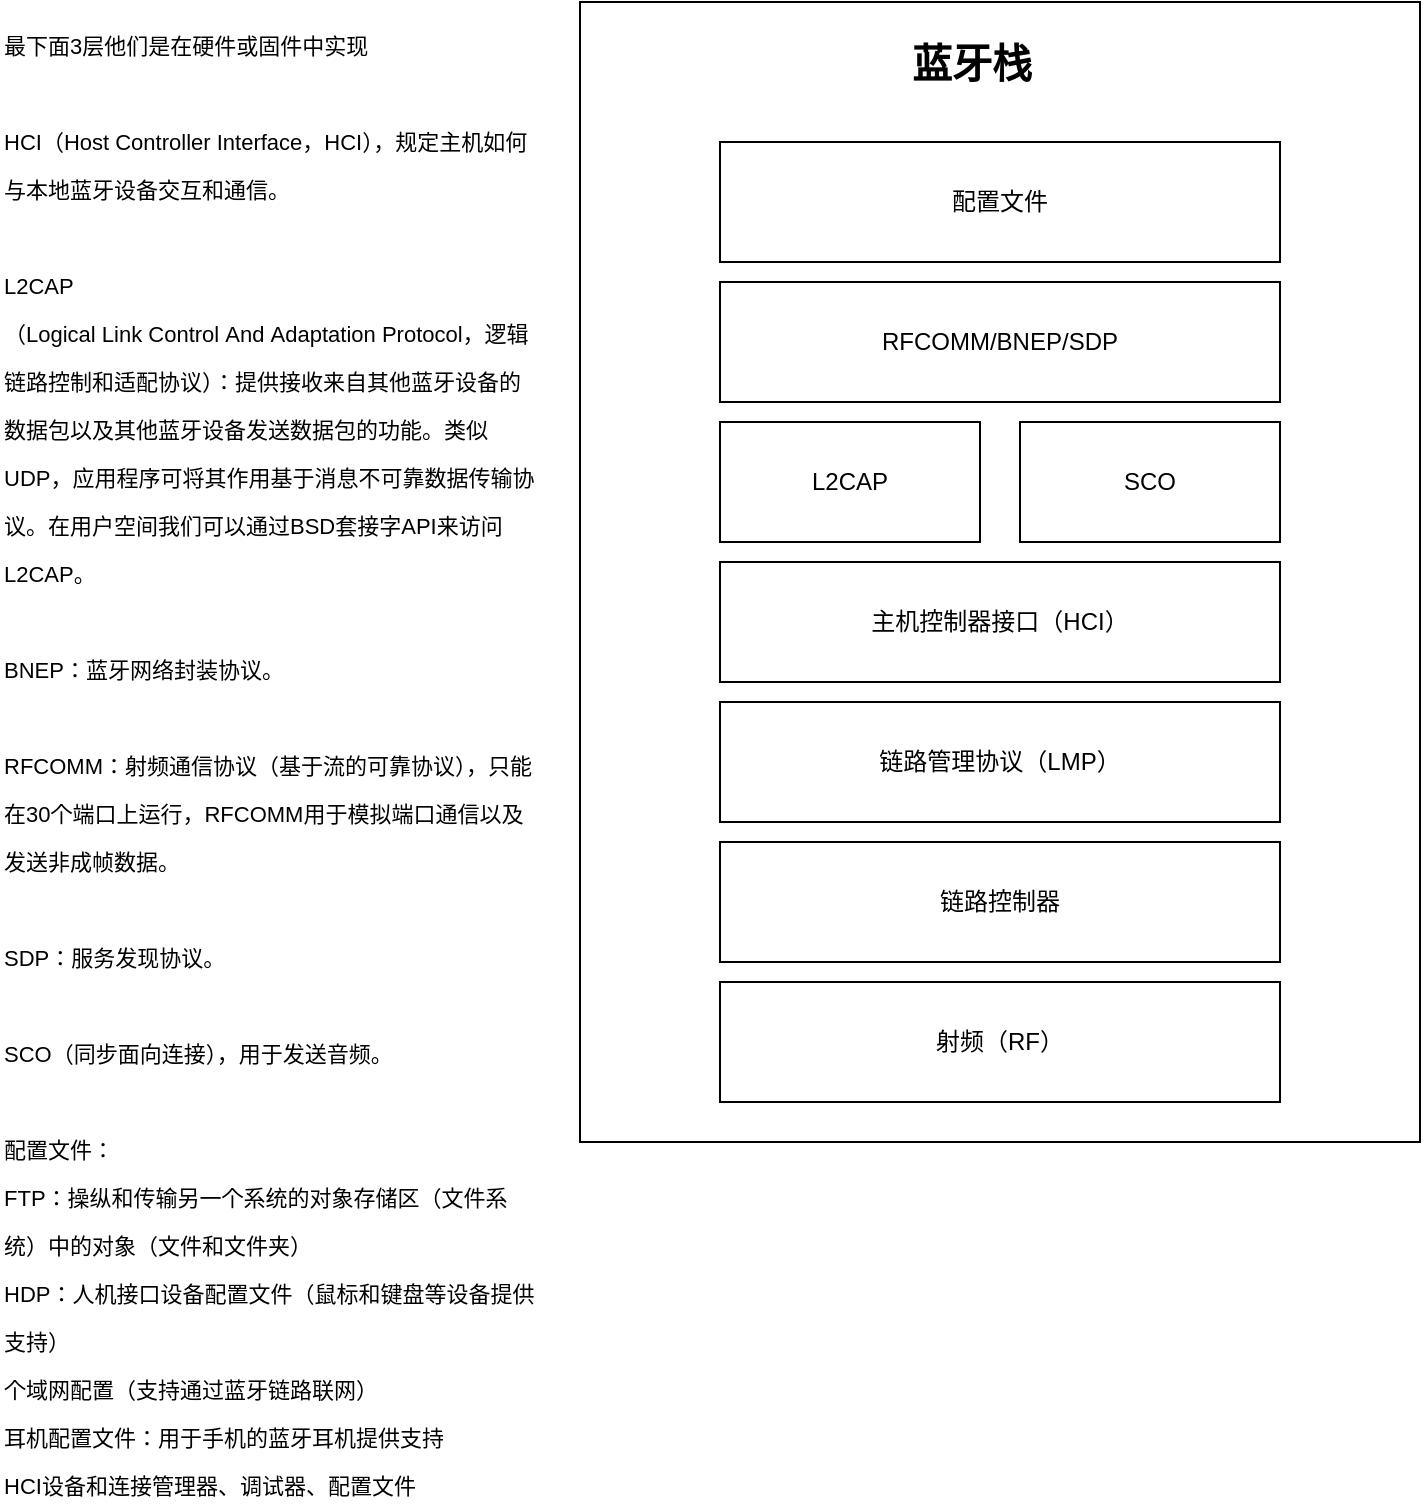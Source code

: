 <mxfile version="14.8.6" type="github">
  <diagram id="i0D8qsidWvd9m9EmJh0-" name="Page-1">
    <mxGraphModel dx="2012" dy="635" grid="1" gridSize="10" guides="1" tooltips="1" connect="1" arrows="1" fold="1" page="1" pageScale="1" pageWidth="827" pageHeight="1169" math="0" shadow="0">
      <root>
        <mxCell id="0" />
        <mxCell id="1" parent="0" />
        <mxCell id="9h3MYkcRP113lQjjTYI0-11" value="" style="rounded=0;whiteSpace=wrap;html=1;fontSize=20;" vertex="1" parent="1">
          <mxGeometry x="310" y="330" width="320" height="290" as="geometry" />
        </mxCell>
        <mxCell id="9h3MYkcRP113lQjjTYI0-10" value="" style="rounded=0;whiteSpace=wrap;html=1;fontSize=20;" vertex="1" parent="1">
          <mxGeometry x="250" y="60" width="420" height="570" as="geometry" />
        </mxCell>
        <mxCell id="9h3MYkcRP113lQjjTYI0-1" value="配置文件" style="rounded=0;whiteSpace=wrap;html=1;" vertex="1" parent="1">
          <mxGeometry x="320" y="130" width="280" height="60" as="geometry" />
        </mxCell>
        <mxCell id="9h3MYkcRP113lQjjTYI0-2" value="L2CAP" style="rounded=0;whiteSpace=wrap;html=1;" vertex="1" parent="1">
          <mxGeometry x="320" y="270" width="130" height="60" as="geometry" />
        </mxCell>
        <mxCell id="9h3MYkcRP113lQjjTYI0-3" value="SCO" style="rounded=0;whiteSpace=wrap;html=1;" vertex="1" parent="1">
          <mxGeometry x="470" y="270" width="130" height="60" as="geometry" />
        </mxCell>
        <mxCell id="9h3MYkcRP113lQjjTYI0-4" value="RFCOMM/BNEP/SDP" style="rounded=0;whiteSpace=wrap;html=1;" vertex="1" parent="1">
          <mxGeometry x="320" y="200" width="280" height="60" as="geometry" />
        </mxCell>
        <mxCell id="9h3MYkcRP113lQjjTYI0-5" value="主机控制器接口（HCI）" style="rounded=0;whiteSpace=wrap;html=1;" vertex="1" parent="1">
          <mxGeometry x="320" y="340" width="280" height="60" as="geometry" />
        </mxCell>
        <mxCell id="9h3MYkcRP113lQjjTYI0-6" value="链路管理协议（LMP）" style="rounded=0;whiteSpace=wrap;html=1;" vertex="1" parent="1">
          <mxGeometry x="320" y="410" width="280" height="60" as="geometry" />
        </mxCell>
        <mxCell id="9h3MYkcRP113lQjjTYI0-7" value="链路控制器&lt;br&gt;" style="rounded=0;whiteSpace=wrap;html=1;" vertex="1" parent="1">
          <mxGeometry x="320" y="480" width="280" height="60" as="geometry" />
        </mxCell>
        <mxCell id="9h3MYkcRP113lQjjTYI0-8" value="射频（RF）" style="rounded=0;whiteSpace=wrap;html=1;" vertex="1" parent="1">
          <mxGeometry x="320" y="550" width="280" height="60" as="geometry" />
        </mxCell>
        <mxCell id="9h3MYkcRP113lQjjTYI0-9" value="&lt;b style=&quot;font-size: 20px;&quot;&gt;蓝牙栈&lt;/b&gt;" style="text;html=1;strokeColor=none;fillColor=none;align=left;verticalAlign=middle;whiteSpace=wrap;rounded=0;fontSize=20;" vertex="1" parent="1">
          <mxGeometry x="414" y="70" width="90" height="40" as="geometry" />
        </mxCell>
        <mxCell id="9h3MYkcRP113lQjjTYI0-13" value="&lt;font style=&quot;font-size: 11px&quot;&gt;最下面3层他们是在硬件或固件中实现&lt;br&gt;&lt;br&gt;HCI（Host&amp;nbsp;Controller&amp;nbsp;Interface，HCI），规定主机如何与本地蓝牙设备交互和通信。&lt;br&gt;&lt;br&gt;L2CAP（Logical&amp;nbsp;Link&amp;nbsp;Control&amp;nbsp;And&amp;nbsp;Adaptation&amp;nbsp;Protocol，逻辑链路控制和适配协议）：提供接收来自其他蓝牙设备的数据包以及其他蓝牙设备发送数据包的功能。类似UDP，应用程序可将其作用基于消息不可靠数据传输协议。在用户空间我们可以通过BSD套接字API来访问L2CAP。&lt;br&gt;&lt;br&gt;BNEP：蓝牙网络封装协议。&lt;br&gt;&lt;br&gt;RFCOMM：射频通信协议（基于流的可靠协议），只能在30个端口上运行，RFCOMM用于模拟端口通信以及发送非成帧数据。&lt;br&gt;&lt;br&gt;SDP：服务发现协议。&lt;br&gt;&lt;br&gt;SCO（同步面向连接），用于发送音频。&lt;br&gt;&lt;br&gt;配置文件：&lt;br&gt;FTP：操纵和传输另一个系统的对象存储区（文件系统）中的对象（文件和文件夹）&lt;br&gt;HDP：人机接口设备配置文件（鼠标和键盘等设备提供支持）&lt;br&gt;个域网配置（支持通过蓝牙链路联网）&lt;br&gt;耳机配置文件：用于手机的蓝牙耳机提供支持&lt;br&gt;HCI设备和连接管理器、调试器、配置文件&lt;br&gt;&lt;/font&gt;" style="text;html=1;strokeColor=none;fillColor=none;align=left;verticalAlign=top;whiteSpace=wrap;rounded=0;fontSize=20;" vertex="1" parent="1">
          <mxGeometry x="-40" y="60" width="270" height="600" as="geometry" />
        </mxCell>
      </root>
    </mxGraphModel>
  </diagram>
</mxfile>
